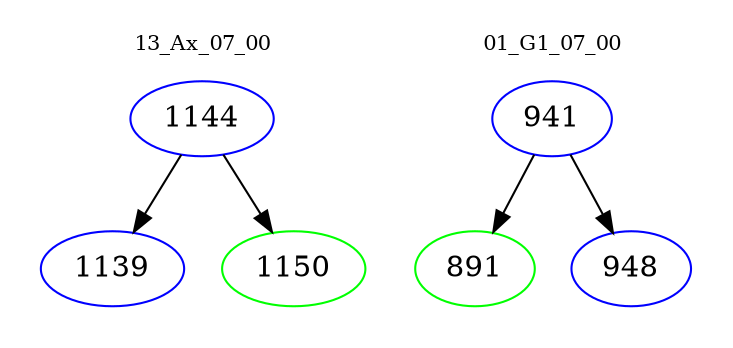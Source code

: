 digraph{
subgraph cluster_0 {
color = white
label = "13_Ax_07_00";
fontsize=10;
T0_1144 [label="1144", color="blue"]
T0_1144 -> T0_1139 [color="black"]
T0_1139 [label="1139", color="blue"]
T0_1144 -> T0_1150 [color="black"]
T0_1150 [label="1150", color="green"]
}
subgraph cluster_1 {
color = white
label = "01_G1_07_00";
fontsize=10;
T1_941 [label="941", color="blue"]
T1_941 -> T1_891 [color="black"]
T1_891 [label="891", color="green"]
T1_941 -> T1_948 [color="black"]
T1_948 [label="948", color="blue"]
}
}
